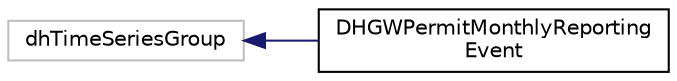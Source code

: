 digraph "Graphical Class Hierarchy"
{
 // LATEX_PDF_SIZE
  edge [fontname="Helvetica",fontsize="10",labelfontname="Helvetica",labelfontsize="10"];
  node [fontname="Helvetica",fontsize="10",shape=record];
  rankdir="LR";
  Node107 [label="dhTimeSeriesGroup",height=0.2,width=0.4,color="grey75", fillcolor="white", style="filled",tooltip=" "];
  Node107 -> Node0 [dir="back",color="midnightblue",fontsize="10",style="solid",fontname="Helvetica"];
  Node0 [label="DHGWPermitMonthlyReporting\lEvent",height=0.2,width=0.4,color="black", fillcolor="white", style="filled",URL="$classDHGWPermitMonthlyReportingEvent.html",tooltip=" "];
}
